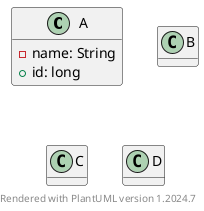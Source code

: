 @startuml
    'hide all methods
    hide methods

    class A {
        - name: String
        + id: long
        # doSomething(): void
    }
    class B {
        ~run(): boolean
    }
    class C
    class D
    
    footer Rendered with PlantUML version %version()
@enduml